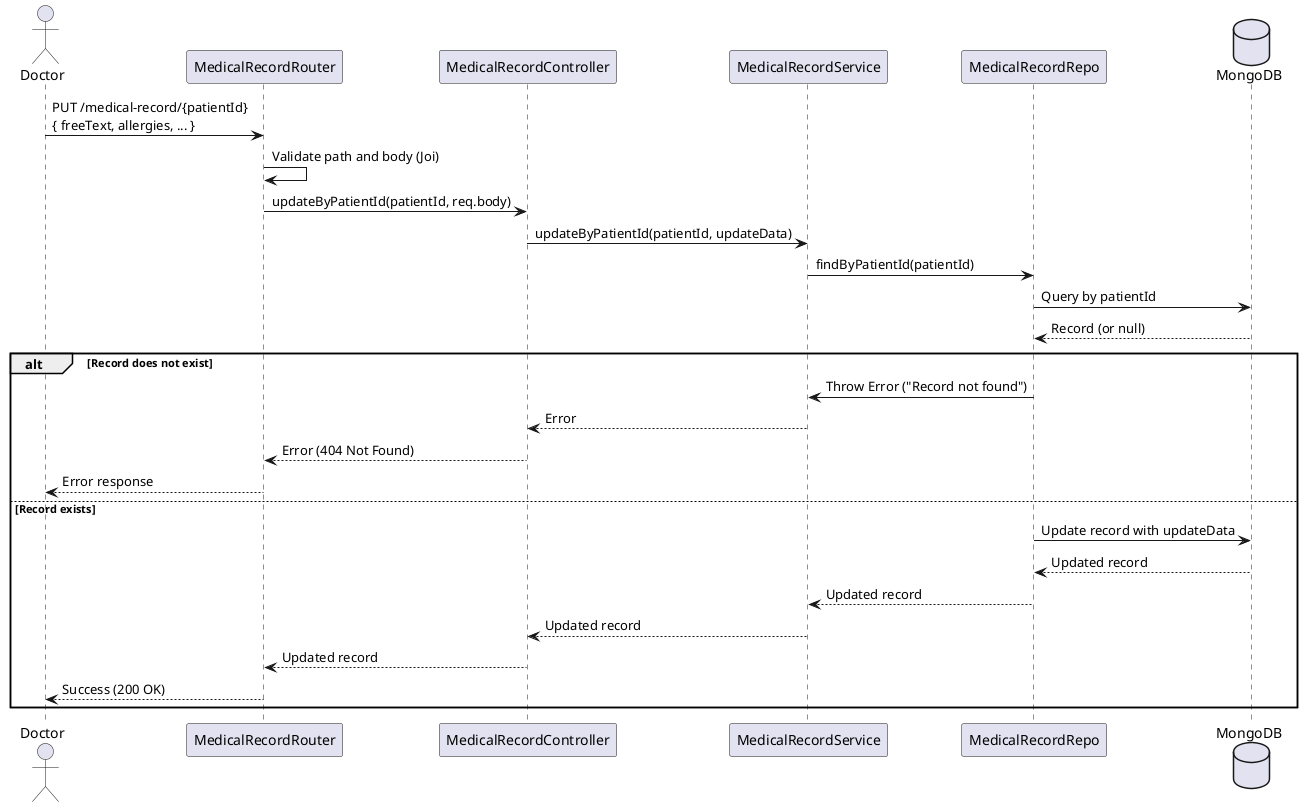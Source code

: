@startuml
actor Doctor
participant MedicalRecordRouter as MedicalRecordRouter
participant MedicalRecordController as MedicalRecordController
participant MedicalRecordService as MedicalRecordService
participant MedicalRecordRepo as MedicalRecordRepo
database MongoDB

Doctor -> MedicalRecordRouter: PUT /medical-record/{patientId}\n{ freeText, allergies, ... }
MedicalRecordRouter -> MedicalRecordRouter: Validate path and body (Joi)
MedicalRecordRouter -> MedicalRecordController: updateByPatientId(patientId, req.body)

MedicalRecordController -> MedicalRecordService: updateByPatientId(patientId, updateData)
MedicalRecordService -> MedicalRecordRepo: findByPatientId(patientId)

MedicalRecordRepo -> MongoDB: Query by patientId
MongoDB --> MedicalRecordRepo: Record (or null)

alt Record does not exist
    MedicalRecordRepo -> MedicalRecordService: Throw Error ("Record not found")
    MedicalRecordService --> MedicalRecordController: Error
    MedicalRecordController --> MedicalRecordRouter: Error (404 Not Found)
    MedicalRecordRouter --> Doctor: Error response
else Record exists
    MedicalRecordRepo -> MongoDB: Update record with updateData
    MongoDB --> MedicalRecordRepo: Updated record
    MedicalRecordRepo --> MedicalRecordService: Updated record
    MedicalRecordService --> MedicalRecordController: Updated record
    MedicalRecordController --> MedicalRecordRouter: Updated record
    MedicalRecordRouter --> Doctor: Success (200 OK)
end
@enduml
